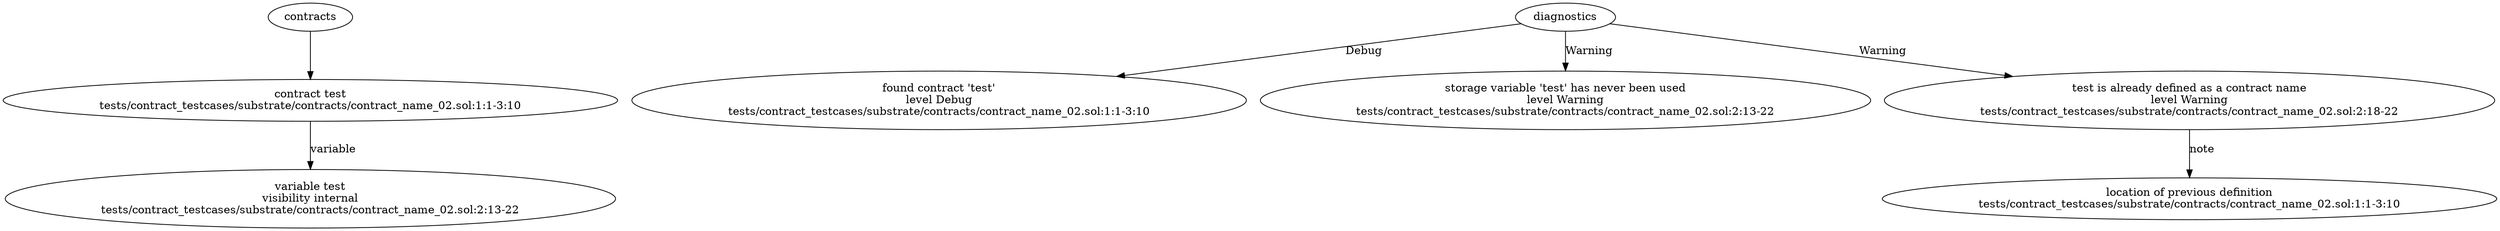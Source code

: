 strict digraph "tests/contract_testcases/substrate/contracts/contract_name_02.sol" {
	contract [label="contract test\ntests/contract_testcases/substrate/contracts/contract_name_02.sol:1:1-3:10"]
	var [label="variable test\nvisibility internal\ntests/contract_testcases/substrate/contracts/contract_name_02.sol:2:13-22"]
	diagnostic [label="found contract 'test'\nlevel Debug\ntests/contract_testcases/substrate/contracts/contract_name_02.sol:1:1-3:10"]
	diagnostic_6 [label="storage variable 'test' has never been used\nlevel Warning\ntests/contract_testcases/substrate/contracts/contract_name_02.sol:2:13-22"]
	diagnostic_7 [label="test is already defined as a contract name\nlevel Warning\ntests/contract_testcases/substrate/contracts/contract_name_02.sol:2:18-22"]
	note [label="location of previous definition\ntests/contract_testcases/substrate/contracts/contract_name_02.sol:1:1-3:10"]
	contracts -> contract
	contract -> var [label="variable"]
	diagnostics -> diagnostic [label="Debug"]
	diagnostics -> diagnostic_6 [label="Warning"]
	diagnostics -> diagnostic_7 [label="Warning"]
	diagnostic_7 -> note [label="note"]
}
